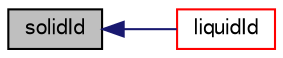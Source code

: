 digraph "solidId"
{
  bgcolor="transparent";
  edge [fontname="FreeSans",fontsize="10",labelfontname="FreeSans",labelfontsize="10"];
  node [fontname="FreeSans",fontsize="10",shape=record];
  rankdir="LR";
  Node882 [label="solidId",height=0.2,width=0.4,color="black", fillcolor="grey75", style="filled", fontcolor="black"];
  Node882 -> Node883 [dir="back",color="midnightblue",fontsize="10",style="solid",fontname="FreeSans"];
  Node883 [label="liquidId",height=0.2,width=0.4,color="red",URL="$a30182.html#a35ff79c7764f520e9fbcf8f86514fc01",tooltip="Index of liquid component. "];
}
